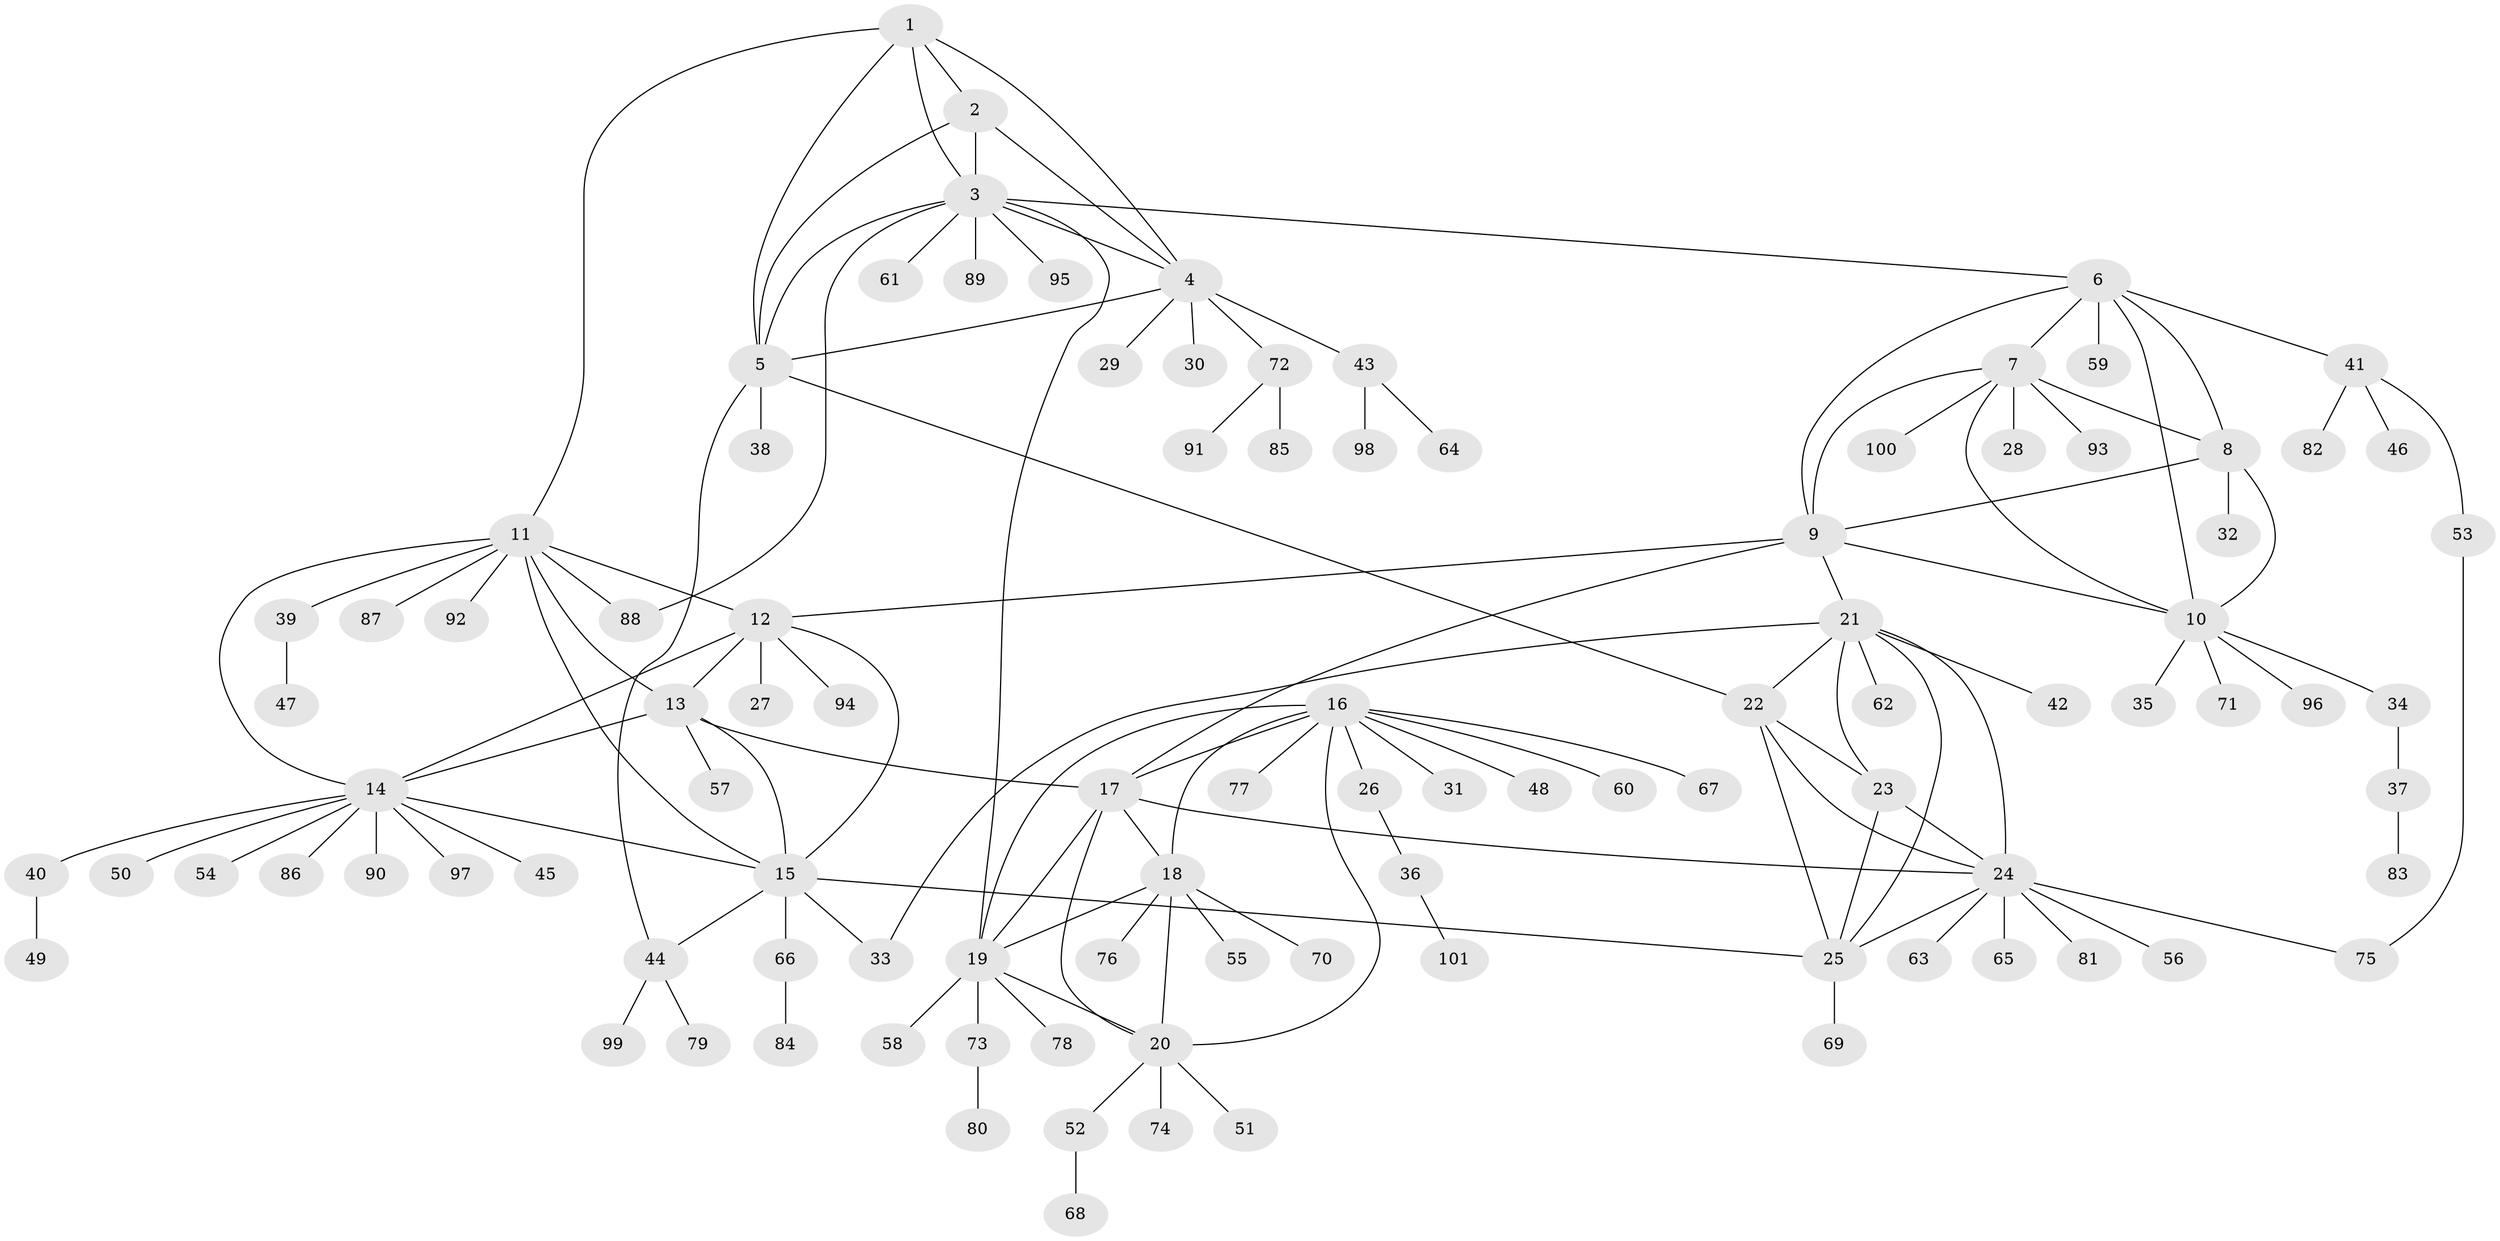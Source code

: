 // Generated by graph-tools (version 1.1) at 2025/37/03/09/25 02:37:12]
// undirected, 101 vertices, 140 edges
graph export_dot {
graph [start="1"]
  node [color=gray90,style=filled];
  1;
  2;
  3;
  4;
  5;
  6;
  7;
  8;
  9;
  10;
  11;
  12;
  13;
  14;
  15;
  16;
  17;
  18;
  19;
  20;
  21;
  22;
  23;
  24;
  25;
  26;
  27;
  28;
  29;
  30;
  31;
  32;
  33;
  34;
  35;
  36;
  37;
  38;
  39;
  40;
  41;
  42;
  43;
  44;
  45;
  46;
  47;
  48;
  49;
  50;
  51;
  52;
  53;
  54;
  55;
  56;
  57;
  58;
  59;
  60;
  61;
  62;
  63;
  64;
  65;
  66;
  67;
  68;
  69;
  70;
  71;
  72;
  73;
  74;
  75;
  76;
  77;
  78;
  79;
  80;
  81;
  82;
  83;
  84;
  85;
  86;
  87;
  88;
  89;
  90;
  91;
  92;
  93;
  94;
  95;
  96;
  97;
  98;
  99;
  100;
  101;
  1 -- 2;
  1 -- 3;
  1 -- 4;
  1 -- 5;
  1 -- 11;
  2 -- 3;
  2 -- 4;
  2 -- 5;
  3 -- 4;
  3 -- 5;
  3 -- 6;
  3 -- 19;
  3 -- 61;
  3 -- 88;
  3 -- 89;
  3 -- 95;
  4 -- 5;
  4 -- 29;
  4 -- 30;
  4 -- 43;
  4 -- 72;
  5 -- 22;
  5 -- 38;
  5 -- 44;
  6 -- 7;
  6 -- 8;
  6 -- 9;
  6 -- 10;
  6 -- 41;
  6 -- 59;
  7 -- 8;
  7 -- 9;
  7 -- 10;
  7 -- 28;
  7 -- 93;
  7 -- 100;
  8 -- 9;
  8 -- 10;
  8 -- 32;
  9 -- 10;
  9 -- 12;
  9 -- 17;
  9 -- 21;
  10 -- 34;
  10 -- 35;
  10 -- 71;
  10 -- 96;
  11 -- 12;
  11 -- 13;
  11 -- 14;
  11 -- 15;
  11 -- 39;
  11 -- 87;
  11 -- 88;
  11 -- 92;
  12 -- 13;
  12 -- 14;
  12 -- 15;
  12 -- 27;
  12 -- 94;
  13 -- 14;
  13 -- 15;
  13 -- 17;
  13 -- 57;
  14 -- 15;
  14 -- 40;
  14 -- 45;
  14 -- 50;
  14 -- 54;
  14 -- 86;
  14 -- 90;
  14 -- 97;
  15 -- 25;
  15 -- 33;
  15 -- 44;
  15 -- 66;
  16 -- 17;
  16 -- 18;
  16 -- 19;
  16 -- 20;
  16 -- 26;
  16 -- 31;
  16 -- 48;
  16 -- 60;
  16 -- 67;
  16 -- 77;
  17 -- 18;
  17 -- 19;
  17 -- 20;
  17 -- 24;
  18 -- 19;
  18 -- 20;
  18 -- 55;
  18 -- 70;
  18 -- 76;
  19 -- 20;
  19 -- 58;
  19 -- 73;
  19 -- 78;
  20 -- 51;
  20 -- 52;
  20 -- 74;
  21 -- 22;
  21 -- 23;
  21 -- 24;
  21 -- 25;
  21 -- 33;
  21 -- 42;
  21 -- 62;
  22 -- 23;
  22 -- 24;
  22 -- 25;
  23 -- 24;
  23 -- 25;
  24 -- 25;
  24 -- 56;
  24 -- 63;
  24 -- 65;
  24 -- 75;
  24 -- 81;
  25 -- 69;
  26 -- 36;
  34 -- 37;
  36 -- 101;
  37 -- 83;
  39 -- 47;
  40 -- 49;
  41 -- 46;
  41 -- 53;
  41 -- 82;
  43 -- 64;
  43 -- 98;
  44 -- 79;
  44 -- 99;
  52 -- 68;
  53 -- 75;
  66 -- 84;
  72 -- 85;
  72 -- 91;
  73 -- 80;
}
